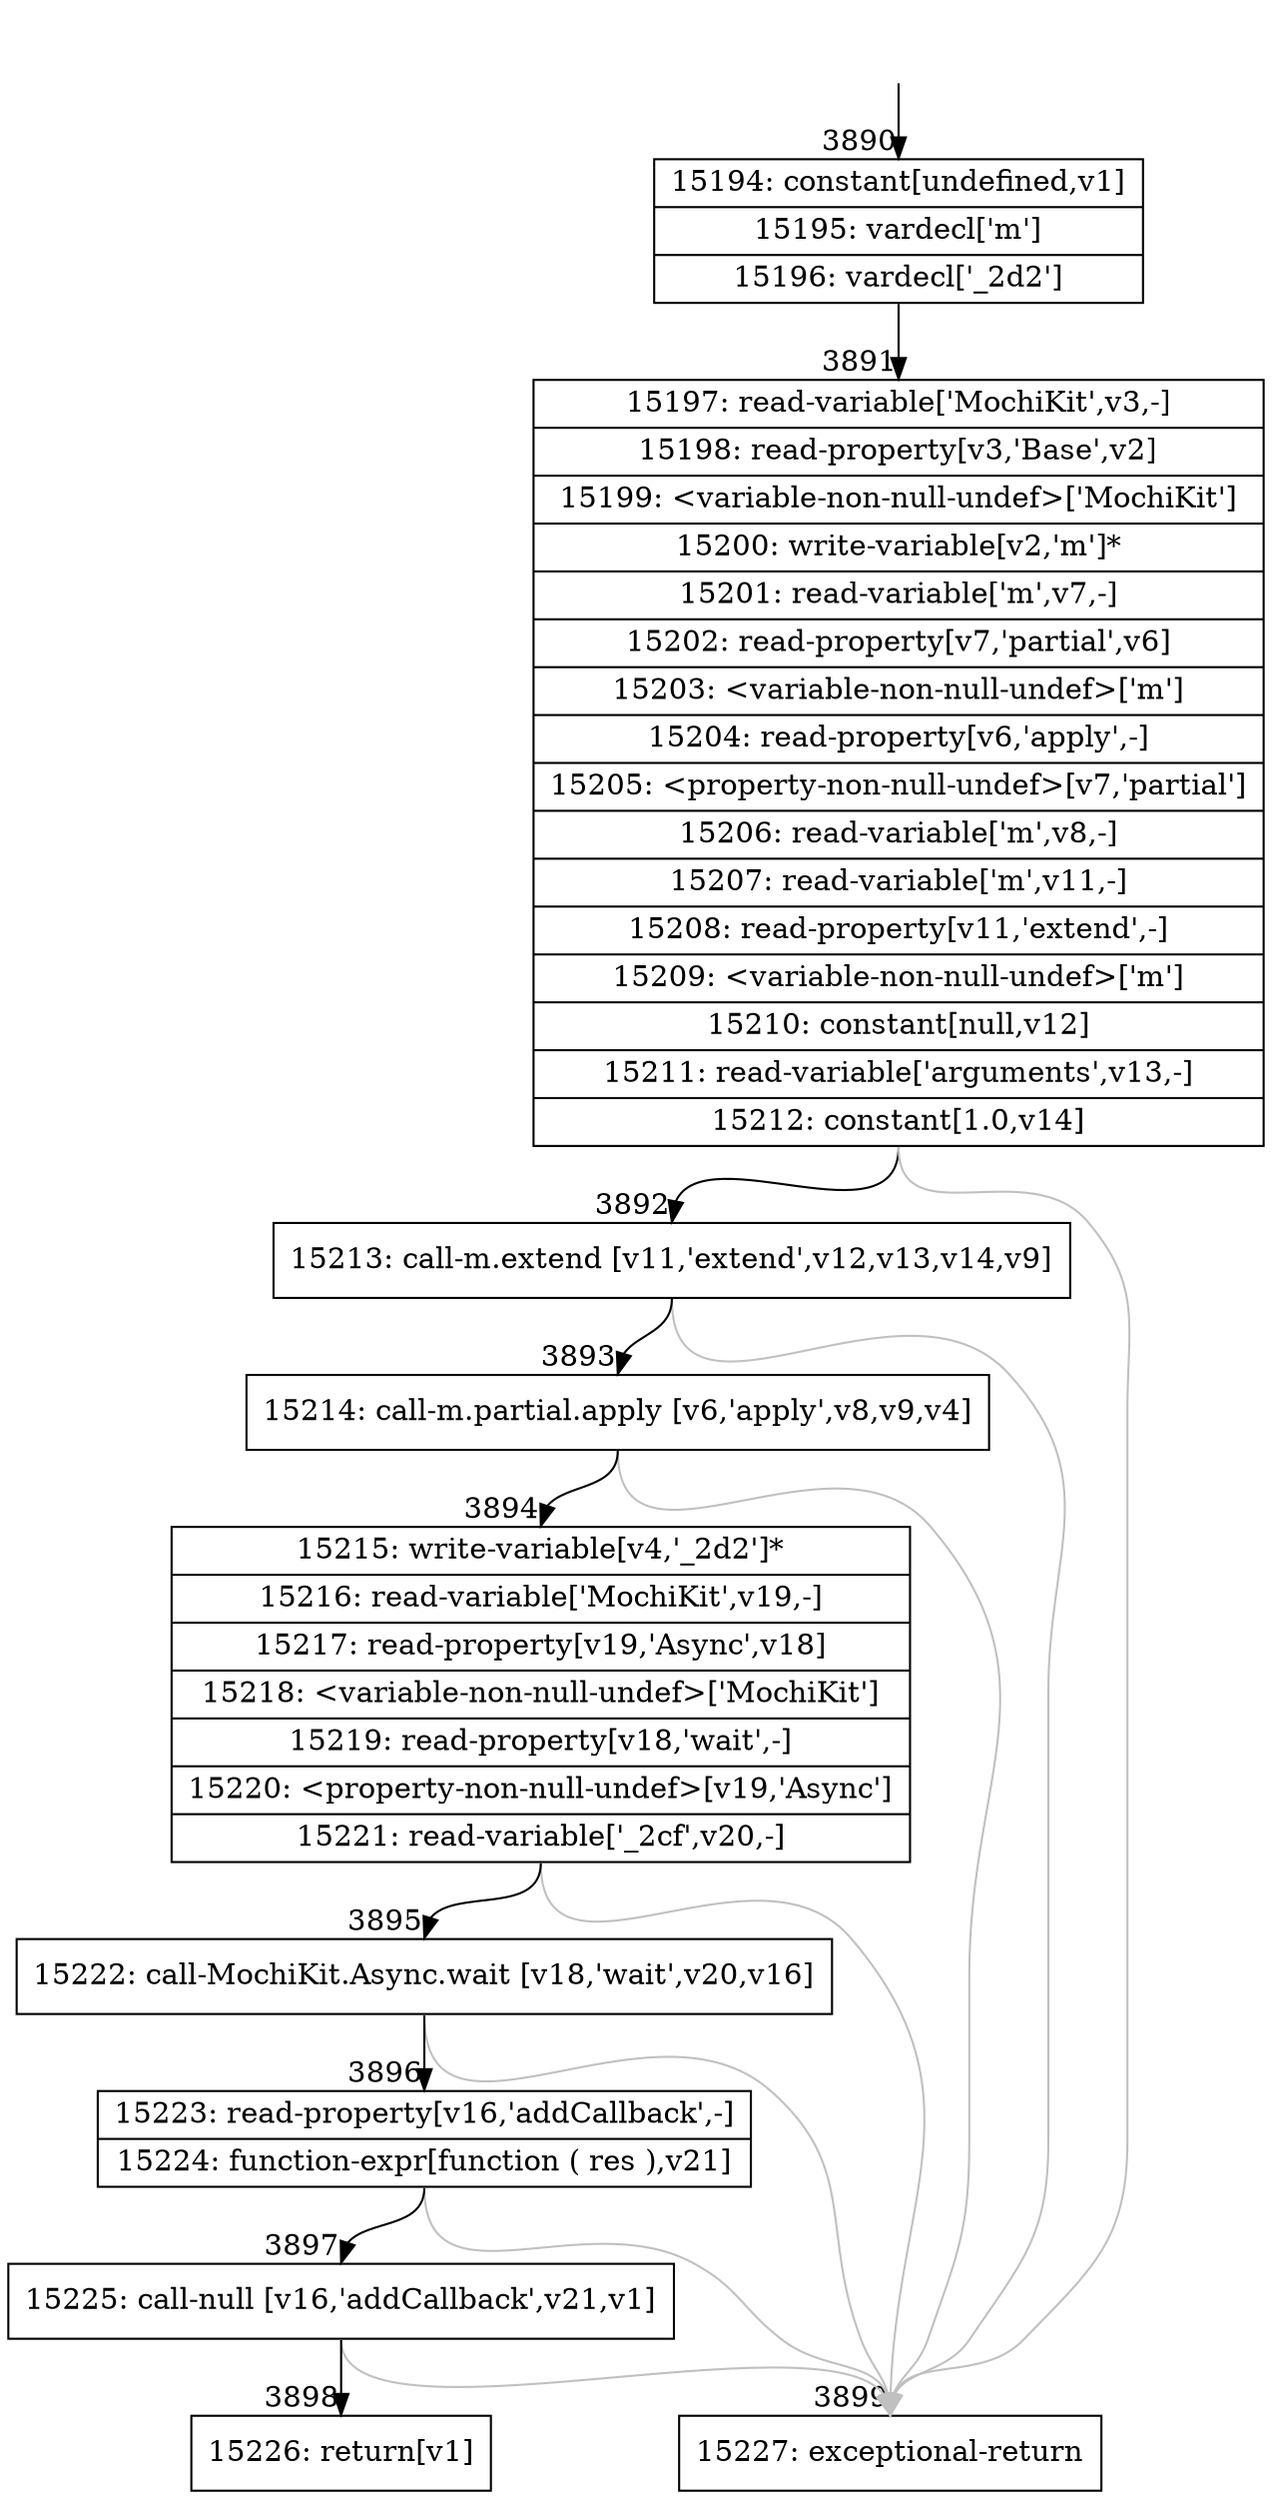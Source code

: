 digraph {
rankdir="TD"
BB_entry294[shape=none,label=""];
BB_entry294 -> BB3890 [tailport=s, headport=n, headlabel="    3890"]
BB3890 [shape=record label="{15194: constant[undefined,v1]|15195: vardecl['m']|15196: vardecl['_2d2']}" ] 
BB3890 -> BB3891 [tailport=s, headport=n, headlabel="      3891"]
BB3891 [shape=record label="{15197: read-variable['MochiKit',v3,-]|15198: read-property[v3,'Base',v2]|15199: \<variable-non-null-undef\>['MochiKit']|15200: write-variable[v2,'m']*|15201: read-variable['m',v7,-]|15202: read-property[v7,'partial',v6]|15203: \<variable-non-null-undef\>['m']|15204: read-property[v6,'apply',-]|15205: \<property-non-null-undef\>[v7,'partial']|15206: read-variable['m',v8,-]|15207: read-variable['m',v11,-]|15208: read-property[v11,'extend',-]|15209: \<variable-non-null-undef\>['m']|15210: constant[null,v12]|15211: read-variable['arguments',v13,-]|15212: constant[1.0,v14]}" ] 
BB3891 -> BB3892 [tailport=s, headport=n, headlabel="      3892"]
BB3891 -> BB3899 [tailport=s, headport=n, color=gray, headlabel="      3899"]
BB3892 [shape=record label="{15213: call-m.extend [v11,'extend',v12,v13,v14,v9]}" ] 
BB3892 -> BB3893 [tailport=s, headport=n, headlabel="      3893"]
BB3892 -> BB3899 [tailport=s, headport=n, color=gray]
BB3893 [shape=record label="{15214: call-m.partial.apply [v6,'apply',v8,v9,v4]}" ] 
BB3893 -> BB3894 [tailport=s, headport=n, headlabel="      3894"]
BB3893 -> BB3899 [tailport=s, headport=n, color=gray]
BB3894 [shape=record label="{15215: write-variable[v4,'_2d2']*|15216: read-variable['MochiKit',v19,-]|15217: read-property[v19,'Async',v18]|15218: \<variable-non-null-undef\>['MochiKit']|15219: read-property[v18,'wait',-]|15220: \<property-non-null-undef\>[v19,'Async']|15221: read-variable['_2cf',v20,-]}" ] 
BB3894 -> BB3895 [tailport=s, headport=n, headlabel="      3895"]
BB3894 -> BB3899 [tailport=s, headport=n, color=gray]
BB3895 [shape=record label="{15222: call-MochiKit.Async.wait [v18,'wait',v20,v16]}" ] 
BB3895 -> BB3896 [tailport=s, headport=n, headlabel="      3896"]
BB3895 -> BB3899 [tailport=s, headport=n, color=gray]
BB3896 [shape=record label="{15223: read-property[v16,'addCallback',-]|15224: function-expr[function ( res ),v21]}" ] 
BB3896 -> BB3897 [tailport=s, headport=n, headlabel="      3897"]
BB3896 -> BB3899 [tailport=s, headport=n, color=gray]
BB3897 [shape=record label="{15225: call-null [v16,'addCallback',v21,v1]}" ] 
BB3897 -> BB3898 [tailport=s, headport=n, headlabel="      3898"]
BB3897 -> BB3899 [tailport=s, headport=n, color=gray]
BB3898 [shape=record label="{15226: return[v1]}" ] 
BB3899 [shape=record label="{15227: exceptional-return}" ] 
//#$~ 2600
}
